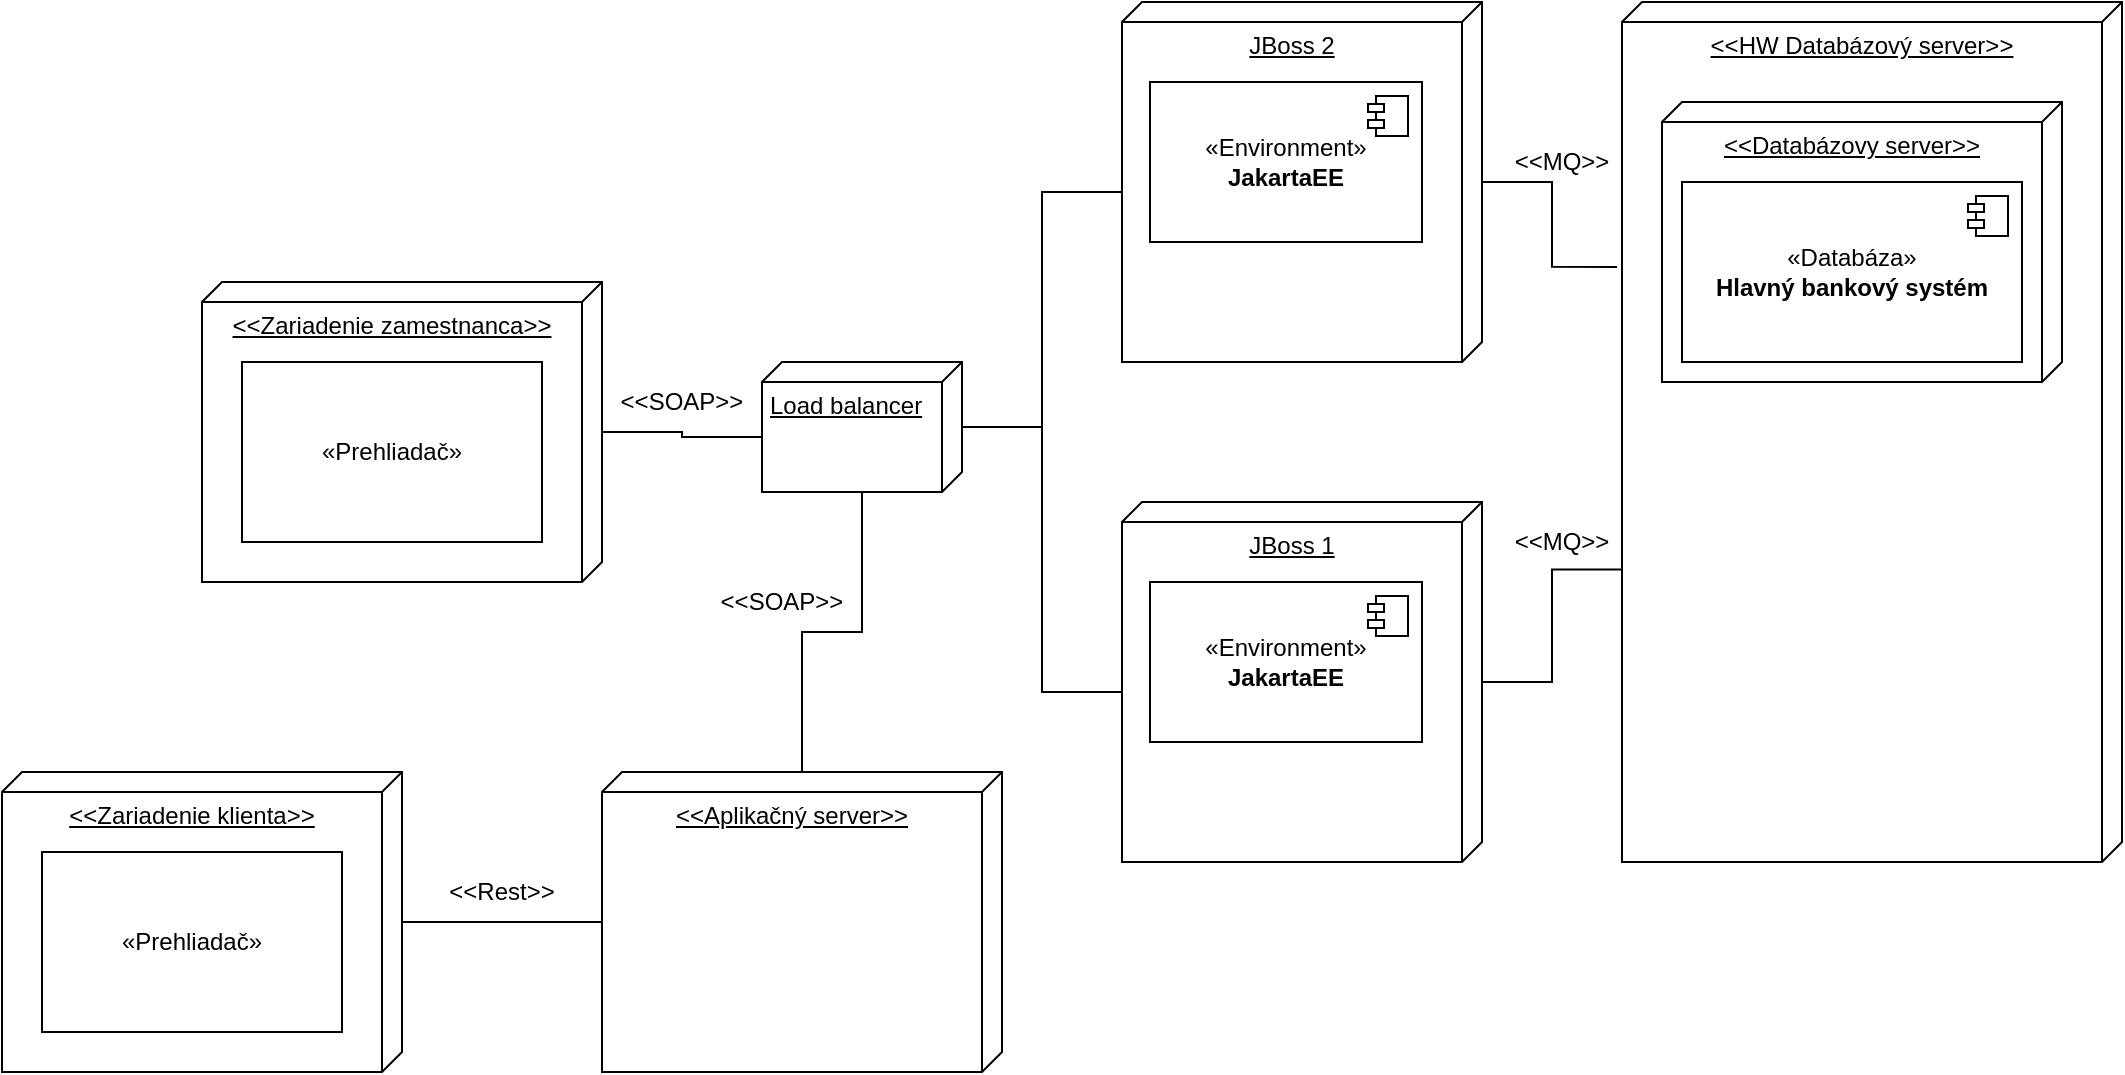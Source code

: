 <mxfile version="28.2.5">
  <diagram name="Page-1" id="uiE4c2LsK8ZdXOrGPtIN">
    <mxGraphModel dx="2316" dy="814" grid="1" gridSize="10" guides="1" tooltips="1" connect="1" arrows="1" fold="1" page="1" pageScale="1" pageWidth="827" pageHeight="1169" math="0" shadow="0">
      <root>
        <mxCell id="0" />
        <mxCell id="1" parent="0" />
        <mxCell id="RWcylNodCYkMwrku70u5-18" style="edgeStyle=orthogonalEdgeStyle;rounded=0;orthogonalLoop=1;jettySize=auto;html=1;endArrow=none;endFill=0;entryX=0.66;entryY=0.991;entryDx=0;entryDy=0;entryPerimeter=0;" parent="1" source="RWcylNodCYkMwrku70u5-1" target="RWcylNodCYkMwrku70u5-3" edge="1">
          <mxGeometry relative="1" as="geometry" />
        </mxCell>
        <mxCell id="RWcylNodCYkMwrku70u5-1" value="JBoss 1" style="verticalAlign=top;align=center;spacingTop=8;spacingLeft=2;spacingRight=12;shape=cube;size=10;direction=south;fontStyle=4;html=1;whiteSpace=wrap;" parent="1" vertex="1">
          <mxGeometry x="310" y="300" width="180" height="180" as="geometry" />
        </mxCell>
        <mxCell id="RWcylNodCYkMwrku70u5-2" value="JBoss 2" style="verticalAlign=top;align=center;spacingTop=8;spacingLeft=2;spacingRight=12;shape=cube;size=10;direction=south;fontStyle=4;html=1;whiteSpace=wrap;" parent="1" vertex="1">
          <mxGeometry x="310" y="50" width="180" height="180" as="geometry" />
        </mxCell>
        <mxCell id="RWcylNodCYkMwrku70u5-3" value="&amp;lt;&amp;lt;HW Databázový server&amp;gt;&amp;gt;" style="verticalAlign=top;align=center;spacingTop=8;spacingLeft=2;spacingRight=12;shape=cube;size=10;direction=south;fontStyle=4;html=1;whiteSpace=wrap;" parent="1" vertex="1">
          <mxGeometry x="560" y="50" width="250" height="430" as="geometry" />
        </mxCell>
        <mxCell id="RWcylNodCYkMwrku70u5-5" value="&amp;lt;&amp;lt;Databázovy server&amp;gt;&amp;gt;" style="verticalAlign=top;align=center;spacingTop=8;spacingLeft=2;spacingRight=12;shape=cube;size=10;direction=south;fontStyle=4;html=1;whiteSpace=wrap;" parent="1" vertex="1">
          <mxGeometry x="580" y="100" width="200" height="140" as="geometry" />
        </mxCell>
        <mxCell id="RWcylNodCYkMwrku70u5-8" value="«Databáza»&lt;br&gt;&lt;b&gt;Hlavný bankový systém&lt;/b&gt;" style="html=1;dropTarget=0;whiteSpace=wrap;" parent="1" vertex="1">
          <mxGeometry x="590" y="140" width="170" height="90" as="geometry" />
        </mxCell>
        <mxCell id="RWcylNodCYkMwrku70u5-9" value="" style="shape=module;jettyWidth=8;jettyHeight=4;" parent="RWcylNodCYkMwrku70u5-8" vertex="1">
          <mxGeometry x="1" width="20" height="20" relative="1" as="geometry">
            <mxPoint x="-27" y="7" as="offset" />
          </mxGeometry>
        </mxCell>
        <mxCell id="v1jmXOaI3oIM4jCo9ueC-17" style="edgeStyle=orthogonalEdgeStyle;rounded=0;orthogonalLoop=1;jettySize=auto;html=1;endArrow=none;endFill=0;" edge="1" parent="1" source="RWcylNodCYkMwrku70u5-11" target="v1jmXOaI3oIM4jCo9ueC-10">
          <mxGeometry relative="1" as="geometry" />
        </mxCell>
        <mxCell id="RWcylNodCYkMwrku70u5-11" value="&amp;lt;&amp;lt;Zariadenie klienta&amp;gt;&amp;gt;" style="verticalAlign=top;align=center;spacingTop=8;spacingLeft=2;spacingRight=12;shape=cube;size=10;direction=south;fontStyle=4;html=1;whiteSpace=wrap;" parent="1" vertex="1">
          <mxGeometry x="-250" y="435" width="200" height="150" as="geometry" />
        </mxCell>
        <mxCell id="RWcylNodCYkMwrku70u5-12" value="«Prehliadač»" style="html=1;dropTarget=0;whiteSpace=wrap;" parent="1" vertex="1">
          <mxGeometry x="-230" y="475" width="150" height="90" as="geometry" />
        </mxCell>
        <mxCell id="RWcylNodCYkMwrku70u5-14" value="&amp;lt;&amp;lt;Zariadenie zamestnanca&amp;gt;&amp;gt;" style="verticalAlign=top;align=center;spacingTop=8;spacingLeft=2;spacingRight=12;shape=cube;size=10;direction=south;fontStyle=4;html=1;whiteSpace=wrap;" parent="1" vertex="1">
          <mxGeometry x="-150" y="190" width="200" height="150" as="geometry" />
        </mxCell>
        <mxCell id="RWcylNodCYkMwrku70u5-15" value="«Prehliadač»" style="html=1;dropTarget=0;whiteSpace=wrap;" parent="1" vertex="1">
          <mxGeometry x="-130" y="230" width="150" height="90" as="geometry" />
        </mxCell>
        <mxCell id="RWcylNodCYkMwrku70u5-19" style="edgeStyle=orthogonalEdgeStyle;rounded=0;orthogonalLoop=1;jettySize=auto;html=1;entryX=0.308;entryY=1.01;entryDx=0;entryDy=0;entryPerimeter=0;endArrow=none;endFill=0;" parent="1" source="RWcylNodCYkMwrku70u5-2" target="RWcylNodCYkMwrku70u5-3" edge="1">
          <mxGeometry relative="1" as="geometry" />
        </mxCell>
        <mxCell id="RWcylNodCYkMwrku70u5-20" value="&amp;lt;&amp;lt;MQ&amp;gt;&amp;gt;" style="text;html=1;strokeColor=none;fillColor=none;align=center;verticalAlign=middle;whiteSpace=wrap;overflow=hidden;" parent="1" vertex="1">
          <mxGeometry x="490" y="120" width="80" height="20" as="geometry" />
        </mxCell>
        <mxCell id="RWcylNodCYkMwrku70u5-21" value="&amp;lt;&amp;lt;MQ&amp;gt;&amp;gt;" style="text;html=1;strokeColor=none;fillColor=none;align=center;verticalAlign=middle;whiteSpace=wrap;overflow=hidden;" parent="1" vertex="1">
          <mxGeometry x="490" y="310" width="80" height="20" as="geometry" />
        </mxCell>
        <mxCell id="v1jmXOaI3oIM4jCo9ueC-5" value="«Environment»&lt;br&gt;&lt;b&gt;JakartaEE&lt;/b&gt;" style="html=1;dropTarget=0;whiteSpace=wrap;" vertex="1" parent="1">
          <mxGeometry x="324" y="90" width="136" height="80" as="geometry" />
        </mxCell>
        <mxCell id="v1jmXOaI3oIM4jCo9ueC-6" value="" style="shape=module;jettyWidth=8;jettyHeight=4;" vertex="1" parent="v1jmXOaI3oIM4jCo9ueC-5">
          <mxGeometry x="1" width="20" height="20" relative="1" as="geometry">
            <mxPoint x="-27" y="7" as="offset" />
          </mxGeometry>
        </mxCell>
        <mxCell id="v1jmXOaI3oIM4jCo9ueC-7" value="«Environment»&lt;br&gt;&lt;b&gt;JakartaEE&lt;/b&gt;" style="html=1;dropTarget=0;whiteSpace=wrap;" vertex="1" parent="1">
          <mxGeometry x="324" y="340" width="136" height="80" as="geometry" />
        </mxCell>
        <mxCell id="v1jmXOaI3oIM4jCo9ueC-8" value="" style="shape=module;jettyWidth=8;jettyHeight=4;" vertex="1" parent="v1jmXOaI3oIM4jCo9ueC-7">
          <mxGeometry x="1" width="20" height="20" relative="1" as="geometry">
            <mxPoint x="-27" y="7" as="offset" />
          </mxGeometry>
        </mxCell>
        <mxCell id="v1jmXOaI3oIM4jCo9ueC-21" style="edgeStyle=orthogonalEdgeStyle;rounded=0;orthogonalLoop=1;jettySize=auto;html=1;endArrow=none;endFill=0;" edge="1" parent="1" source="v1jmXOaI3oIM4jCo9ueC-10" target="v1jmXOaI3oIM4jCo9ueC-12">
          <mxGeometry relative="1" as="geometry" />
        </mxCell>
        <mxCell id="v1jmXOaI3oIM4jCo9ueC-10" value="&amp;lt;&amp;lt;Aplikačný server&amp;gt;&amp;gt;" style="verticalAlign=top;align=center;spacingTop=8;spacingLeft=2;spacingRight=12;shape=cube;size=10;direction=south;fontStyle=4;html=1;whiteSpace=wrap;" vertex="1" parent="1">
          <mxGeometry x="50" y="435" width="200" height="150" as="geometry" />
        </mxCell>
        <mxCell id="v1jmXOaI3oIM4jCo9ueC-12" value="Load balancer" style="verticalAlign=top;align=left;spacingTop=8;spacingLeft=2;spacingRight=12;shape=cube;size=10;direction=south;fontStyle=4;html=1;whiteSpace=wrap;" vertex="1" parent="1">
          <mxGeometry x="130" y="230" width="100" height="65" as="geometry" />
        </mxCell>
        <mxCell id="v1jmXOaI3oIM4jCo9ueC-13" style="edgeStyle=orthogonalEdgeStyle;rounded=0;orthogonalLoop=1;jettySize=auto;html=1;entryX=0;entryY=0;entryDx=95;entryDy=180;entryPerimeter=0;endArrow=none;endFill=0;" edge="1" parent="1" source="v1jmXOaI3oIM4jCo9ueC-12" target="RWcylNodCYkMwrku70u5-2">
          <mxGeometry relative="1" as="geometry" />
        </mxCell>
        <mxCell id="v1jmXOaI3oIM4jCo9ueC-14" style="edgeStyle=orthogonalEdgeStyle;rounded=0;orthogonalLoop=1;jettySize=auto;html=1;entryX=0;entryY=0;entryDx=95;entryDy=180;entryPerimeter=0;endArrow=none;endFill=0;" edge="1" parent="1" source="v1jmXOaI3oIM4jCo9ueC-12" target="RWcylNodCYkMwrku70u5-1">
          <mxGeometry relative="1" as="geometry" />
        </mxCell>
        <mxCell id="v1jmXOaI3oIM4jCo9ueC-15" style="edgeStyle=orthogonalEdgeStyle;rounded=0;orthogonalLoop=1;jettySize=auto;html=1;entryX=0;entryY=0;entryDx=37.5;entryDy=100;entryPerimeter=0;endArrow=none;endFill=0;" edge="1" parent="1" source="RWcylNodCYkMwrku70u5-14" target="v1jmXOaI3oIM4jCo9ueC-12">
          <mxGeometry relative="1" as="geometry" />
        </mxCell>
        <mxCell id="v1jmXOaI3oIM4jCo9ueC-16" value="&amp;lt;&amp;lt;SOAP&amp;gt;&amp;gt;" style="text;html=1;strokeColor=none;fillColor=none;align=center;verticalAlign=middle;whiteSpace=wrap;overflow=hidden;" vertex="1" parent="1">
          <mxGeometry x="50" y="240" width="80" height="20" as="geometry" />
        </mxCell>
        <mxCell id="v1jmXOaI3oIM4jCo9ueC-18" value="&amp;lt;&amp;lt;Rest&amp;gt;&amp;gt;" style="text;html=1;strokeColor=none;fillColor=none;align=center;verticalAlign=middle;whiteSpace=wrap;overflow=hidden;" vertex="1" parent="1">
          <mxGeometry x="-40" y="485" width="80" height="20" as="geometry" />
        </mxCell>
        <mxCell id="v1jmXOaI3oIM4jCo9ueC-22" value="&amp;lt;&amp;lt;SOAP&amp;gt;&amp;gt;" style="text;html=1;strokeColor=none;fillColor=none;align=center;verticalAlign=middle;whiteSpace=wrap;overflow=hidden;" vertex="1" parent="1">
          <mxGeometry x="100" y="340" width="80" height="20" as="geometry" />
        </mxCell>
      </root>
    </mxGraphModel>
  </diagram>
</mxfile>
